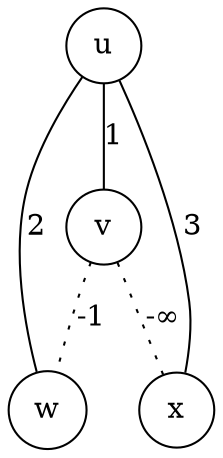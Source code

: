 graph g{
    layout = dot
//    layout = fdp
//    layout = neato
//    layout = osage
//    layout = sfdp
//    layout = twopi
u [shape=circle];
v [shape=circle];
w [shape=circle];
x [shape=circle];

u -- v [label = "1"];
v -- w [label = "-1", style = dotted];
u -- w [label = "2"];
u -- x [label = "3"];
v -- x [label = "-∞", style = dotted];
}